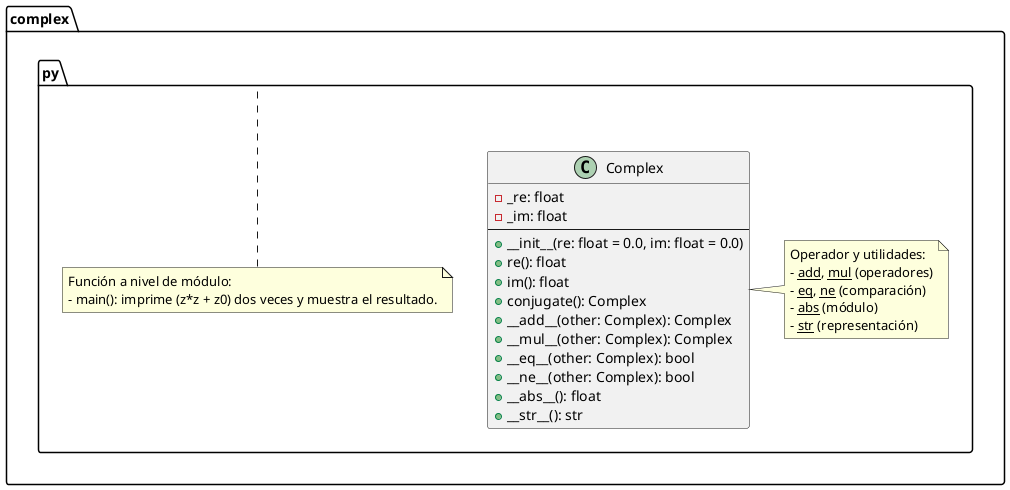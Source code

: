 
@startuml
package "complex.py" {
  class Complex {
    - _re: float
    - _im: float
    --
    + __init__(re: float = 0.0, im: float = 0.0)
    + re(): float
    + im(): float
    + conjugate(): Complex
    + __add__(other: Complex): Complex
    + __mul__(other: Complex): Complex
    + __eq__(other: Complex): bool
    + __ne__(other: Complex): bool
    + __abs__(): float
    + __str__(): str
  }

  note right of Complex
    Operador y utilidades:
    - __add__, __mul__ (operadores)
    - __eq__, __ne__ (comparación)
    - __abs__ (módulo)
    - __str__ (representación)
  end note

  note bottom of "complex.py"
    Función a nivel de módulo:
    - main(): imprime (z*z + z0) dos veces y muestra el resultado.
  end note
}
@enduml
